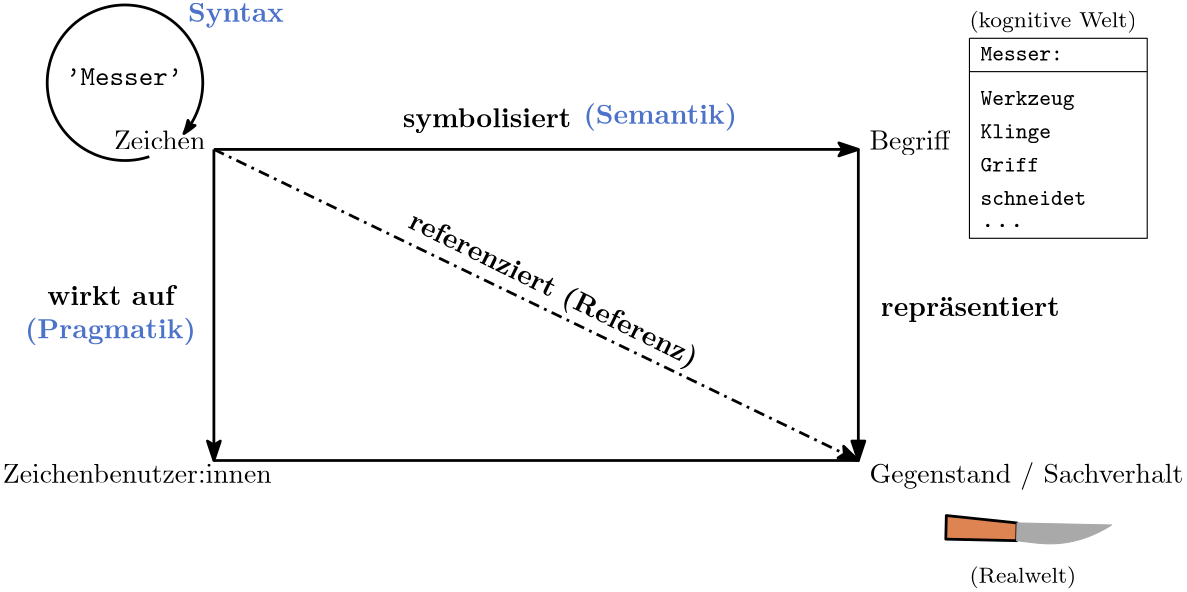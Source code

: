 <?xml version="1.0"?>
<!DOCTYPE ipe SYSTEM "ipe.dtd">
<ipe version="70212" creator="Ipe 7.2.13">
<info created="D:20210529142417" modified="D:20210529204816"/>
<ipestyle name="basic">
<symbol name="arrow/arc(spx)">
<path stroke="sym-stroke" fill="sym-stroke" pen="sym-pen">
0 0 m
-1 0.333 l
-1 -0.333 l
h
</path>
</symbol>
<symbol name="arrow/farc(spx)">
<path stroke="sym-stroke" fill="white" pen="sym-pen">
0 0 m
-1 0.333 l
-1 -0.333 l
h
</path>
</symbol>
<symbol name="arrow/ptarc(spx)">
<path stroke="sym-stroke" fill="sym-stroke" pen="sym-pen">
0 0 m
-1 0.333 l
-0.8 0 l
-1 -0.333 l
h
</path>
</symbol>
<symbol name="arrow/fptarc(spx)">
<path stroke="sym-stroke" fill="white" pen="sym-pen">
0 0 m
-1 0.333 l
-0.8 0 l
-1 -0.333 l
h
</path>
</symbol>
<symbol name="mark/circle(sx)" transformations="translations">
<path fill="sym-stroke">
0.6 0 0 0.6 0 0 e
0.4 0 0 0.4 0 0 e
</path>
</symbol>
<symbol name="mark/disk(sx)" transformations="translations">
<path fill="sym-stroke">
0.6 0 0 0.6 0 0 e
</path>
</symbol>
<symbol name="mark/fdisk(sfx)" transformations="translations">
<group>
<path fill="sym-fill">
0.5 0 0 0.5 0 0 e
</path>
<path fill="sym-stroke" fillrule="eofill">
0.6 0 0 0.6 0 0 e
0.4 0 0 0.4 0 0 e
</path>
</group>
</symbol>
<symbol name="mark/box(sx)" transformations="translations">
<path fill="sym-stroke" fillrule="eofill">
-0.6 -0.6 m
0.6 -0.6 l
0.6 0.6 l
-0.6 0.6 l
h
-0.4 -0.4 m
0.4 -0.4 l
0.4 0.4 l
-0.4 0.4 l
h
</path>
</symbol>
<symbol name="mark/square(sx)" transformations="translations">
<path fill="sym-stroke">
-0.6 -0.6 m
0.6 -0.6 l
0.6 0.6 l
-0.6 0.6 l
h
</path>
</symbol>
<symbol name="mark/fsquare(sfx)" transformations="translations">
<group>
<path fill="sym-fill">
-0.5 -0.5 m
0.5 -0.5 l
0.5 0.5 l
-0.5 0.5 l
h
</path>
<path fill="sym-stroke" fillrule="eofill">
-0.6 -0.6 m
0.6 -0.6 l
0.6 0.6 l
-0.6 0.6 l
h
-0.4 -0.4 m
0.4 -0.4 l
0.4 0.4 l
-0.4 0.4 l
h
</path>
</group>
</symbol>
<symbol name="mark/cross(sx)" transformations="translations">
<group>
<path fill="sym-stroke">
-0.43 -0.57 m
0.57 0.43 l
0.43 0.57 l
-0.57 -0.43 l
h
</path>
<path fill="sym-stroke">
-0.43 0.57 m
0.57 -0.43 l
0.43 -0.57 l
-0.57 0.43 l
h
</path>
</group>
</symbol>
<symbol name="arrow/fnormal(spx)">
<path stroke="sym-stroke" fill="white" pen="sym-pen">
0 0 m
-1 0.333 l
-1 -0.333 l
h
</path>
</symbol>
<symbol name="arrow/pointed(spx)">
<path stroke="sym-stroke" fill="sym-stroke" pen="sym-pen">
0 0 m
-1 0.333 l
-0.8 0 l
-1 -0.333 l
h
</path>
</symbol>
<symbol name="arrow/fpointed(spx)">
<path stroke="sym-stroke" fill="white" pen="sym-pen">
0 0 m
-1 0.333 l
-0.8 0 l
-1 -0.333 l
h
</path>
</symbol>
<symbol name="arrow/linear(spx)">
<path stroke="sym-stroke" pen="sym-pen">
-1 0.333 m
0 0 l
-1 -0.333 l
</path>
</symbol>
<symbol name="arrow/fdouble(spx)">
<path stroke="sym-stroke" fill="white" pen="sym-pen">
0 0 m
-1 0.333 l
-1 -0.333 l
h
-1 0 m
-2 0.333 l
-2 -0.333 l
h
</path>
</symbol>
<symbol name="arrow/double(spx)">
<path stroke="sym-stroke" fill="sym-stroke" pen="sym-pen">
0 0 m
-1 0.333 l
-1 -0.333 l
h
-1 0 m
-2 0.333 l
-2 -0.333 l
h
</path>
</symbol>
<pen name="heavier" value="0.8"/>
<pen name="fat" value="1.2"/>
<pen name="ultrafat" value="2"/>
<symbolsize name="large" value="5"/>
<symbolsize name="small" value="2"/>
<symbolsize name="tiny" value="1.1"/>
<arrowsize name="large" value="10"/>
<arrowsize name="small" value="5"/>
<arrowsize name="tiny" value="3"/>
<color name="sbblue" value="0.298 0.447 0.79"/>
<color name="sbgreen" value="0.333 0.658 0.407"/>
<color name="sborange" value="0.866 0.517 0.321"/>
<color name="sbred" value="0.768 0.305 0.321"/>
<color name="sbpurple" value="0.505 0.447 0.698"/>
<color name="red" value="1 0 0"/>
<color name="green" value="0 1 0"/>
<color name="blue" value="0 0 1"/>
<color name="yellow" value="1 1 0"/>
<color name="orange" value="1 0.647 0"/>
<color name="gold" value="1 0.843 0"/>
<color name="purple" value="0.627 0.125 0.941"/>
<color name="gray" value="0.745"/>
<color name="brown" value="0.647 0.165 0.165"/>
<color name="navy" value="0 0 0.502"/>
<color name="pink" value="1 0.753 0.796"/>
<color name="seagreen" value="0.18 0.545 0.341"/>
<color name="turquoise" value="0.251 0.878 0.816"/>
<color name="violet" value="0.933 0.51 0.933"/>
<color name="darkblue" value="0 0 0.545"/>
<color name="darkcyan" value="0 0.545 0.545"/>
<color name="darkgray" value="0.663"/>
<color name="verydarkgray" value="0.4"/>
<color name="darkgreen" value="0 0.392 0"/>
<color name="darkmagenta" value="0.545 0 0.545"/>
<color name="darkorange" value="1 0.549 0"/>
<color name="darkred" value="0.545 0 0"/>
<color name="lightblue" value="0.678 0.847 0.902"/>
<color name="lightcyan" value="0.878 1 1"/>
<color name="lightgray" value="0.827"/>
<color name="lightgreen" value="0.565 0.933 0.565"/>
<color name="lightyellow" value="1 1 0.878"/>
<dashstyle name="dashed" value="[4] 0"/>
<dashstyle name="dotted" value="[1 3] 0"/>
<dashstyle name="dash dotted" value="[4 2 1 2] 0"/>
<dashstyle name="dash dot dotted" value="[4 2 1 2 1 2] 0"/>
<textsize name="large" value="\large"/>
<textsize name="Large" value="\Large"/>
<textsize name="LARGE" value="\LARGE"/>
<textsize name="huge" value="\huge"/>
<textsize name="Huge" value="\Huge"/>
<textsize name="small" value="\small"/>
<textsize name="footnote" value="\footnotesize"/>
<textsize name="tiny" value="\tiny"/>
<textstyle name="center" begin="\begin{center}" end="\end{center}"/>
<textstyle name="itemize" begin="\begin{itemize}" end="\end{itemize}"/>
<textstyle name="item" begin="\begin{itemize}\item{}" end="\end{itemize}"/>
<gridsize name="4 pts" value="4"/>
<gridsize name="8 pts (~3 mm)" value="8"/>
<gridsize name="16 pts (~6 mm)" value="16"/>
<gridsize name="32 pts (~12 mm)" value="32"/>
<gridsize name="10 pts (~3.5 mm)" value="10"/>
<gridsize name="20 pts (~7 mm)" value="20"/>
<gridsize name="14 pts (~5 mm)" value="14"/>
<gridsize name="28 pts (~10 mm)" value="28"/>
<gridsize name="56 pts (~20 mm)" value="56"/>
<anglesize name="90 deg" value="90"/>
<anglesize name="60 deg" value="60"/>
<anglesize name="45 deg" value="45"/>
<anglesize name="30 deg" value="30"/>
<anglesize name="22.5 deg" value="22.5"/>
<opacity name="10%" value="0.1"/>
<opacity name="30%" value="0.3"/>
<opacity name="50%" value="0.5"/>
<opacity name="75%" value="0.75"/>
<tiling name="falling" angle="-60" step="4" width="1"/>
<tiling name="rising" angle="30" step="4" width="1"/>
</ipestyle>
<page>
<layer name="alpha"/>
<view layers="alpha" active="alpha"/>
<text layer="alpha" matrix="1 0 0 1 44 -24" transformations="translations" pos="52 792" stroke="black" type="label" width="32.932" height="6.918" depth="0" valign="baseline">Zeichen</text>
<path matrix="-0.949916 -0.312505 0.312505 -0.949916 -98.1084 1560.58" stroke="black" pen="1" arrow="ptarc/small">
52 820 m
28 0 0 -28 52 792 37.5941 816.01 a
</path>
<text matrix="1 0 0 1 100 -8" transformations="translations" pos="268 776" stroke="black" type="label" width="28.947" height="6.926" depth="1.93" valign="baseline">Begriff</text>
<text matrix="1 0 0 1 72 4" transformations="translations" pos="128 772" stroke="black" type="label" width="60.698" height="6.926" depth="1.93" valign="baseline">\textbf{symbolisiert}</text>
<text matrix="1 0 0 1 -4 -12" transformations="translations" pos="60 660" stroke="black" type="label" width="96.887" height="6.918" depth="0" valign="baseline">Zeichenbenutzer:innen</text>
<text matrix="1 0 0 1 148 -12" transformations="translations" pos="224 720" stroke="black" type="label" width="64.502" height="6.926" depth="1.93" valign="baseline">\textbf{repr\&quot;asentiert}</text>
<text matrix="1 0 0 1 148 -24" transformations="translations" pos="220 672" stroke="black" type="label" width="113.062" height="7.473" depth="2.49" valign="baseline">Gegenstand / Sachverhalt</text>
<text matrix="1 0 0 1 24 0" transformations="translations" pos="48 712" stroke="black" type="label" width="47.018" height="6.918" depth="0" valign="baseline">\textbf{wirkt auf}</text>
<path stroke="black" pen="1" arrow="ptarc/normal">
132 768 m
132 656 l
</path>
<path stroke="black" pen="1" arrow="ptarc/normal">
132 768 m
364 768 l
</path>
<path stroke="black" pen="1">
132 656 m
364 656 l
</path>
<path stroke="black" pen="1" rarrow="normal/normal">
364 656 m
364 768 l
</path>
<path stroke="black" dash="dash dotted" pen="1" arrow="ptarc/normal">
132 768 m
364 656 l
</path>
<text matrix="0.897513 -0.440988 0.440988 0.897513 -324.144 187.242" transformations="rigid" pos="228 728" stroke="black" type="label" width="114.508" height="7.473" depth="2.49" valign="baseline">\textbf{referenziert (Referenz)}</text>
<text matrix="1 0 0 1 -5.29016 41.9405" transformations="translations" pos="128 772" stroke="sbblue" type="label" width="34.53" height="6.843" depth="1.93" valign="baseline">\textbf{Syntax}</text>
<text matrix="1 0 0 1 -16 -4" transformations="translations" pos="80 704" stroke="sbblue" type="label" width="61.56" height="7.473" depth="2.49" valign="baseline">\textbf{(Pragmatik)}</text>
<text matrix="1 0 0 1 -6.97079 1.27026" transformations="translations" pos="272 776" stroke="sbblue" type="label" width="55.375" height="7.473" depth="2.49" valign="baseline">\textbf{(Semantik)}</text>
<path matrix="-0.0114605 -0.531384 0.531384 -0.0114605 125.208 716.453" stroke="black" fill="sborange" pen="1">
144 560 m
156 560 l
156 512 l
140 512 l
h
</path>
<path matrix="-0.0114605 -0.531384 0.531384 -0.0114605 125.208 716.453" stroke="darkgray" fill="darkgray">
144 624 m
160 600
156 560
156 560
156 560 c
144 560 l
h
</path>
<text matrix="1 0 0 1 -12 -8" transformations="translations" pos="420 808" stroke="black" type="label" width="29.639" height="4.871" depth="0" valign="baseline" size="8">\texttt{Messer:}</text>
<text matrix="1 0 0 1 -20 -8" transformations="translations" pos="428 792" stroke="black" type="label" width="33.873" height="4.872" depth="1.77" valign="baseline" size="8">\texttt{Werkzeug}</text>
<text matrix="1 0 0 1 -20 -8" transformations="translations" pos="428 780" stroke="black" type="label" width="25.405" height="4.872" depth="1.77" valign="baseline" size="8">\texttt{Klinge}</text>
<text matrix="1 0 0 1 -24 -8" transformations="translations" pos="432 768" stroke="black" type="label" width="21.171" height="4.871" depth="0" valign="baseline" size="8">\texttt{Griff}</text>
<text matrix="1 0 0 1 -36 -16" transformations="translations" pos="444 764" stroke="black" type="label" width="38.108" height="4.871" depth="0" valign="baseline" size="8">\texttt{schneidet}</text>
<path matrix="1 0 0 1 -12 -8" stroke="black">
416 804 m
480 804 l
</path>
<text matrix="1 0 0 1 4 -12" transformations="translations" pos="400 824" stroke="black" type="label" width="60.211" height="5.98" depth="1.99" valign="baseline" size="8">(kognitive Welt)</text>
<text matrix="1 0 0 1 20 48" transformations="translations" pos="384 564" stroke="black" type="label" width="38.456" height="5.98" depth="1.99" valign="baseline" size="8">(Realwelt)</text>
<text matrix="1 0 0 1 -77.2449 -0.898912" transformations="translations" pos="156 792" stroke="black" type="label" width="41.843" height="6.088" depth="0" valign="baseline">\texttt{&apos;Messer&apos;}</text>
<text transformations="translations" pos="408 740" stroke="black" type="label" width="15.691" height="1.245" depth="0" valign="baseline">\texttt{...}</text>
<path stroke="black">
404 808 m
404 736 l
468 736 l
468 808 l
404 808 l
</path>
</page>
</ipe>
